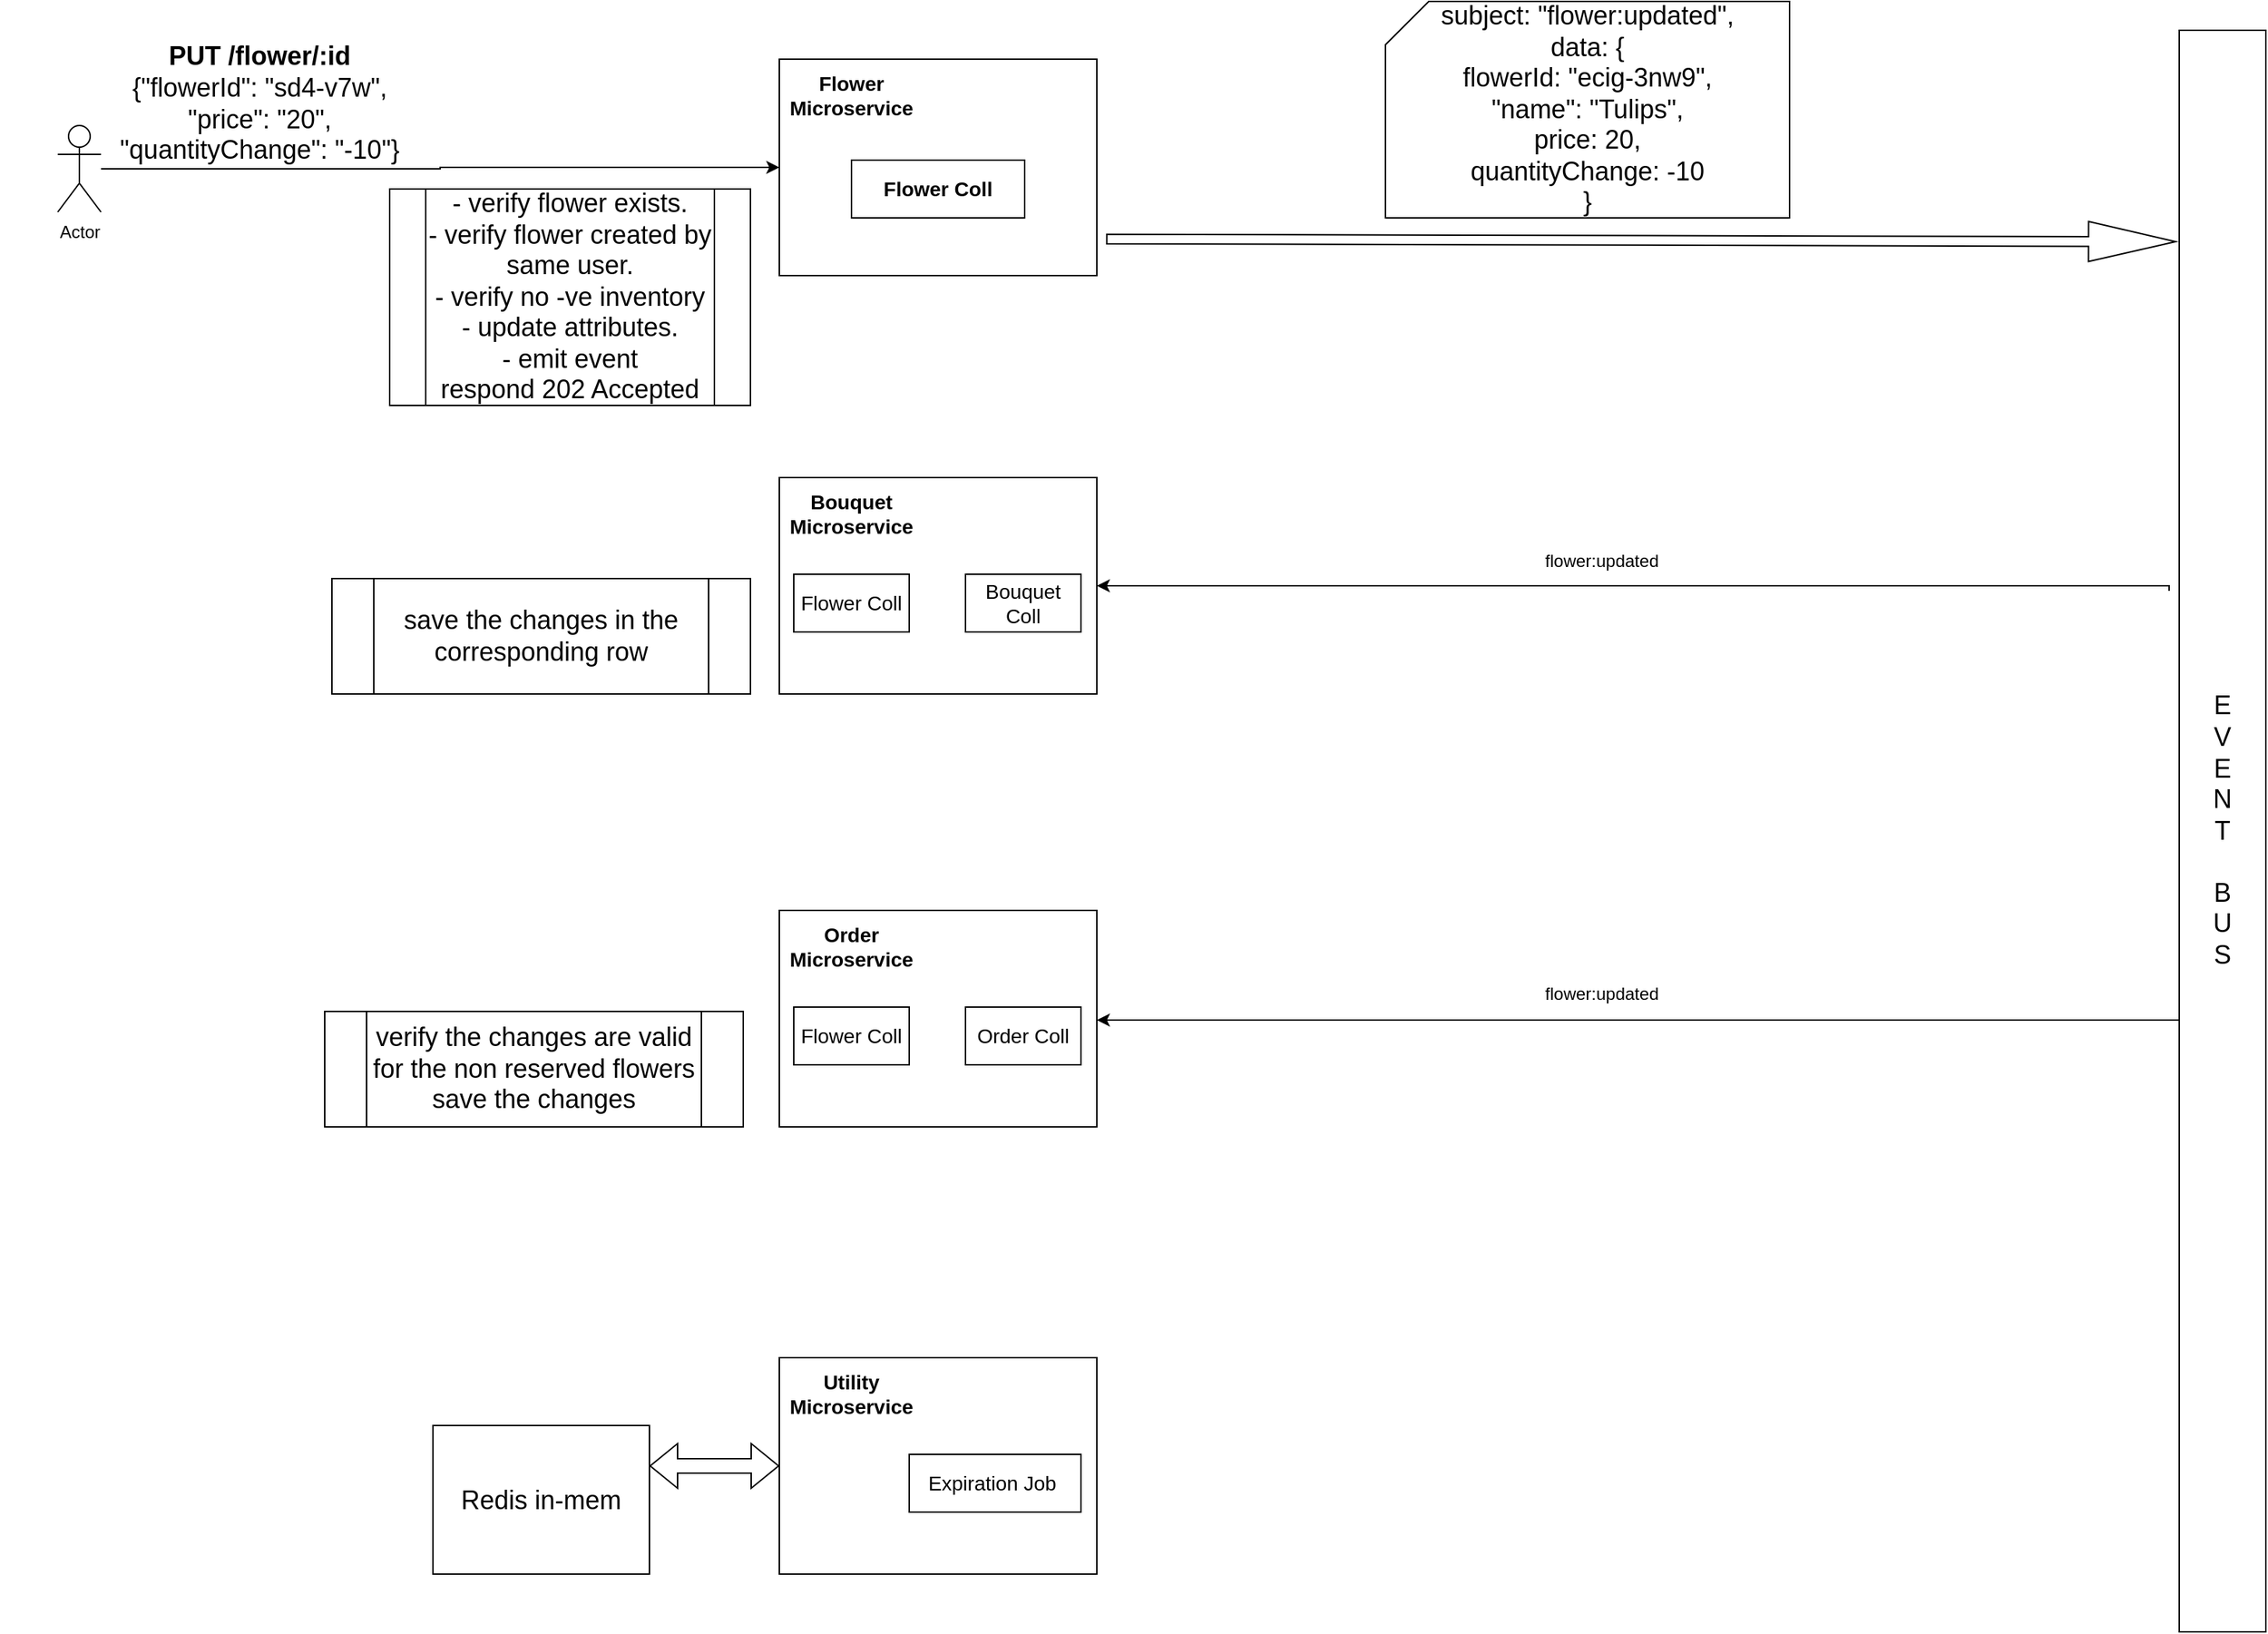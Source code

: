 <mxfile>
    <diagram id="z9EzCmLXQSxuZ-4Axso4" name="Page-1">
        <mxGraphModel dx="1497" dy="2302" grid="1" gridSize="10" guides="1" tooltips="1" connect="1" arrows="1" fold="1" page="1" pageScale="1" pageWidth="1654" pageHeight="1169" math="0" shadow="0">
            <root>
                <mxCell id="0"/>
                <mxCell id="1" parent="0"/>
                <mxCell id="CZBQ9HR7Dfr9N-4URWu_-20" style="edgeStyle=orthogonalEdgeStyle;rounded=0;orthogonalLoop=1;jettySize=auto;html=1;entryX=0;entryY=0.5;entryDx=0;entryDy=0;fontSize=12;" parent="1" source="CZBQ9HR7Dfr9N-4URWu_-1" target="CZBQ9HR7Dfr9N-4URWu_-2" edge="1">
                    <mxGeometry relative="1" as="geometry"/>
                </mxCell>
                <mxCell id="CZBQ9HR7Dfr9N-4URWu_-1" value="Actor" style="shape=umlActor;verticalLabelPosition=bottom;verticalAlign=top;html=1;outlineConnect=0;" parent="1" vertex="1">
                    <mxGeometry x="40" y="-1074" width="30" height="60" as="geometry"/>
                </mxCell>
                <mxCell id="CZBQ9HR7Dfr9N-4URWu_-2" value="" style="rounded=0;whiteSpace=wrap;html=1;align=center;" parent="1" vertex="1">
                    <mxGeometry x="540" y="-1120" width="220" height="150" as="geometry"/>
                </mxCell>
                <mxCell id="CZBQ9HR7Dfr9N-4URWu_-3" value="&lt;b&gt;&lt;font style=&quot;font-size: 14px;&quot;&gt;Flower Microservice&lt;/font&gt;&lt;/b&gt;" style="text;html=1;strokeColor=none;fillColor=none;align=center;verticalAlign=middle;whiteSpace=wrap;rounded=0;" parent="1" vertex="1">
                    <mxGeometry x="560" y="-1110" width="60" height="30" as="geometry"/>
                </mxCell>
                <mxCell id="CZBQ9HR7Dfr9N-4URWu_-4" value="&lt;b&gt;&lt;font style=&quot;font-size: 14px;&quot;&gt;Flower Coll&lt;/font&gt;&lt;/b&gt;" style="rounded=0;whiteSpace=wrap;html=1;" parent="1" vertex="1">
                    <mxGeometry x="590" y="-1050" width="120" height="40" as="geometry"/>
                </mxCell>
                <mxCell id="CZBQ9HR7Dfr9N-4URWu_-5" value="" style="rounded=0;whiteSpace=wrap;html=1;align=center;" parent="1" vertex="1">
                    <mxGeometry x="540" y="-830" width="220" height="150" as="geometry"/>
                </mxCell>
                <mxCell id="CZBQ9HR7Dfr9N-4URWu_-6" value="&lt;b&gt;&lt;font style=&quot;font-size: 14px;&quot;&gt;Bouquet Microservice&lt;/font&gt;&lt;/b&gt;" style="text;html=1;strokeColor=none;fillColor=none;align=center;verticalAlign=middle;whiteSpace=wrap;rounded=0;" parent="1" vertex="1">
                    <mxGeometry x="560" y="-820" width="60" height="30" as="geometry"/>
                </mxCell>
                <mxCell id="CZBQ9HR7Dfr9N-4URWu_-7" value="&lt;font style=&quot;font-size: 14px;&quot;&gt;Flower Coll&lt;/font&gt;" style="rounded=0;whiteSpace=wrap;html=1;" parent="1" vertex="1">
                    <mxGeometry x="550" y="-763" width="80" height="40" as="geometry"/>
                </mxCell>
                <mxCell id="CZBQ9HR7Dfr9N-4URWu_-8" value="&lt;font style=&quot;font-size: 14px;&quot;&gt;Bouquet Coll&lt;/font&gt;" style="rounded=0;whiteSpace=wrap;html=1;" parent="1" vertex="1">
                    <mxGeometry x="669" y="-763" width="80" height="40" as="geometry"/>
                </mxCell>
                <mxCell id="CZBQ9HR7Dfr9N-4URWu_-9" value="" style="rounded=0;whiteSpace=wrap;html=1;align=center;" parent="1" vertex="1">
                    <mxGeometry x="540" y="-530" width="220" height="150" as="geometry"/>
                </mxCell>
                <mxCell id="CZBQ9HR7Dfr9N-4URWu_-10" value="&lt;font style=&quot;font-size: 14px;&quot;&gt;&lt;b&gt;Order&lt;br&gt;Microservice&lt;/b&gt;&lt;/font&gt;" style="text;html=1;strokeColor=none;fillColor=none;align=center;verticalAlign=middle;whiteSpace=wrap;rounded=0;" parent="1" vertex="1">
                    <mxGeometry x="560" y="-520" width="60" height="30" as="geometry"/>
                </mxCell>
                <mxCell id="CZBQ9HR7Dfr9N-4URWu_-11" value="&lt;font style=&quot;font-size: 14px;&quot;&gt;Flower Coll&lt;/font&gt;" style="rounded=0;whiteSpace=wrap;html=1;" parent="1" vertex="1">
                    <mxGeometry x="550" y="-463" width="80" height="40" as="geometry"/>
                </mxCell>
                <mxCell id="CZBQ9HR7Dfr9N-4URWu_-12" value="&lt;font style=&quot;font-size: 14px;&quot;&gt;Order Coll&lt;/font&gt;" style="rounded=0;whiteSpace=wrap;html=1;" parent="1" vertex="1">
                    <mxGeometry x="669" y="-463" width="80" height="40" as="geometry"/>
                </mxCell>
                <mxCell id="CZBQ9HR7Dfr9N-4URWu_-13" value="" style="rounded=0;whiteSpace=wrap;html=1;align=center;" parent="1" vertex="1">
                    <mxGeometry x="540" y="-220" width="220" height="150" as="geometry"/>
                </mxCell>
                <mxCell id="CZBQ9HR7Dfr9N-4URWu_-14" value="&lt;b&gt;&lt;font style=&quot;font-size: 14px;&quot;&gt;Utility&lt;br&gt;Microservice&lt;/font&gt;&lt;/b&gt;" style="text;html=1;strokeColor=none;fillColor=none;align=center;verticalAlign=middle;whiteSpace=wrap;rounded=0;" parent="1" vertex="1">
                    <mxGeometry x="560" y="-210" width="60" height="30" as="geometry"/>
                </mxCell>
                <mxCell id="CZBQ9HR7Dfr9N-4URWu_-16" value="&lt;font style=&quot;font-size: 14px;&quot;&gt;Expiration Job&amp;nbsp;&lt;/font&gt;" style="rounded=0;whiteSpace=wrap;html=1;" parent="1" vertex="1">
                    <mxGeometry x="630" y="-153" width="119" height="40" as="geometry"/>
                </mxCell>
                <mxCell id="CZBQ9HR7Dfr9N-4URWu_-31" style="edgeStyle=orthogonalEdgeStyle;rounded=0;orthogonalLoop=1;jettySize=auto;html=1;entryX=1;entryY=0.5;entryDx=0;entryDy=0;fontSize=18;exitX=-0.117;exitY=0.35;exitDx=0;exitDy=0;exitPerimeter=0;" parent="1" source="CZBQ9HR7Dfr9N-4URWu_-17" target="CZBQ9HR7Dfr9N-4URWu_-5" edge="1">
                    <mxGeometry relative="1" as="geometry">
                        <Array as="points">
                            <mxPoint x="1503" y="-755"/>
                        </Array>
                    </mxGeometry>
                </mxCell>
                <mxCell id="CZBQ9HR7Dfr9N-4URWu_-33" style="edgeStyle=orthogonalEdgeStyle;rounded=0;orthogonalLoop=1;jettySize=auto;html=1;entryX=1;entryY=0.5;entryDx=0;entryDy=0;fontSize=18;" parent="1" edge="1">
                    <mxGeometry relative="1" as="geometry">
                        <mxPoint x="1510" y="-459.0" as="sourcePoint"/>
                        <mxPoint x="760" y="-454.0" as="targetPoint"/>
                        <Array as="points">
                            <mxPoint x="1510" y="-454"/>
                        </Array>
                    </mxGeometry>
                </mxCell>
                <mxCell id="CZBQ9HR7Dfr9N-4URWu_-17" value="&lt;font style=&quot;font-size: 18px;&quot;&gt;E&lt;br&gt;V&lt;br&gt;E&lt;br&gt;N&lt;br&gt;T&lt;br&gt;&lt;br&gt;B&lt;br&gt;U&lt;br&gt;S&lt;/font&gt;" style="rounded=0;whiteSpace=wrap;html=1;" parent="1" vertex="1">
                    <mxGeometry x="1510" y="-1140" width="60" height="1110" as="geometry"/>
                </mxCell>
                <mxCell id="CZBQ9HR7Dfr9N-4URWu_-21" value="&lt;font style=&quot;&quot;&gt;&lt;font style=&quot;font-size: 18px;&quot;&gt;&lt;b&gt;PUT /flower/:id&lt;/b&gt;&lt;br&gt;{&quot;flowerId&quot;: &quot;sd4-v7w&quot;,&lt;br&gt;&quot;price&quot;: &quot;20&quot;,&lt;br&gt;&quot;quantityChange&quot;: &quot;-10&quot;}&lt;/font&gt;&lt;br&gt;&lt;/font&gt;" style="text;html=1;strokeColor=none;fillColor=none;align=center;verticalAlign=middle;whiteSpace=wrap;rounded=0;fontSize=12;" parent="1" vertex="1">
                    <mxGeometry y="-1104" width="360" height="30" as="geometry"/>
                </mxCell>
                <mxCell id="CZBQ9HR7Dfr9N-4URWu_-25" value="- verify flower exists.&lt;br&gt;- verify flower created by same user.&lt;br&gt;- verify no -ve inventory&lt;br&gt;- update attributes.&lt;br&gt;- emit event&lt;br&gt;respond 202 Accepted" style="shape=process;whiteSpace=wrap;html=1;backgroundOutline=1;fontSize=18;" parent="1" vertex="1">
                    <mxGeometry x="270" y="-1030" width="250" height="150" as="geometry"/>
                </mxCell>
                <mxCell id="CZBQ9HR7Dfr9N-4URWu_-27" value="subject: &quot;flower:updated&quot;,&lt;br&gt;data: {&lt;br&gt;flowerId: &quot;ecig-3nw9&quot;,&lt;br&gt;&quot;name&quot;: &quot;Tulips&quot;,&lt;br&gt;price: 20,&lt;br&gt;quantityChange: -10&lt;br&gt;}" style="shape=card;whiteSpace=wrap;html=1;fontSize=18;" parent="1" vertex="1">
                    <mxGeometry x="960" y="-1160" width="280" height="150" as="geometry"/>
                </mxCell>
                <mxCell id="CZBQ9HR7Dfr9N-4URWu_-28" value="" style="shape=flexArrow;endArrow=classic;html=1;rounded=0;fontSize=18;exitX=1.029;exitY=0.831;exitDx=0;exitDy=0;exitPerimeter=0;width=6.667;endSize=19.783;entryX=-0.033;entryY=0.132;entryDx=0;entryDy=0;entryPerimeter=0;" parent="1" source="CZBQ9HR7Dfr9N-4URWu_-2" target="CZBQ9HR7Dfr9N-4URWu_-17" edge="1">
                    <mxGeometry width="50" height="50" relative="1" as="geometry">
                        <mxPoint x="1040" y="-800" as="sourcePoint"/>
                        <mxPoint x="1090" y="-850" as="targetPoint"/>
                    </mxGeometry>
                </mxCell>
                <mxCell id="CZBQ9HR7Dfr9N-4URWu_-36" value="save the changes in the corresponding row" style="shape=process;whiteSpace=wrap;html=1;backgroundOutline=1;fontSize=18;" parent="1" vertex="1">
                    <mxGeometry x="230" y="-760" width="290" height="80" as="geometry"/>
                </mxCell>
                <mxCell id="CZBQ9HR7Dfr9N-4URWu_-37" value="verify the changes are valid for the non reserved flowers&lt;br&gt;save the changes" style="shape=process;whiteSpace=wrap;html=1;backgroundOutline=1;fontSize=18;" parent="1" vertex="1">
                    <mxGeometry x="225" y="-460" width="290" height="80" as="geometry"/>
                </mxCell>
                <mxCell id="CZBQ9HR7Dfr9N-4URWu_-38" value="Redis in-mem" style="rounded=0;whiteSpace=wrap;html=1;fontSize=18;" parent="1" vertex="1">
                    <mxGeometry x="300" y="-173" width="150" height="103" as="geometry"/>
                </mxCell>
                <mxCell id="CZBQ9HR7Dfr9N-4URWu_-41" value="" style="shape=flexArrow;endArrow=classic;startArrow=classic;html=1;rounded=0;fontSize=18;entryX=0;entryY=0.5;entryDx=0;entryDy=0;" parent="1" target="CZBQ9HR7Dfr9N-4URWu_-13" edge="1">
                    <mxGeometry width="100" height="100" relative="1" as="geometry">
                        <mxPoint x="450" y="-145" as="sourcePoint"/>
                        <mxPoint x="840" y="-380" as="targetPoint"/>
                    </mxGeometry>
                </mxCell>
                <mxCell id="2" value="flower:updated" style="text;html=1;strokeColor=none;fillColor=none;align=center;verticalAlign=middle;whiteSpace=wrap;rounded=0;" vertex="1" parent="1">
                    <mxGeometry x="1080" y="-787" width="60" height="30" as="geometry"/>
                </mxCell>
                <mxCell id="3" value="flower:updated" style="text;html=1;strokeColor=none;fillColor=none;align=center;verticalAlign=middle;whiteSpace=wrap;rounded=0;" vertex="1" parent="1">
                    <mxGeometry x="1080" y="-487" width="60" height="30" as="geometry"/>
                </mxCell>
            </root>
        </mxGraphModel>
    </diagram>
</mxfile>